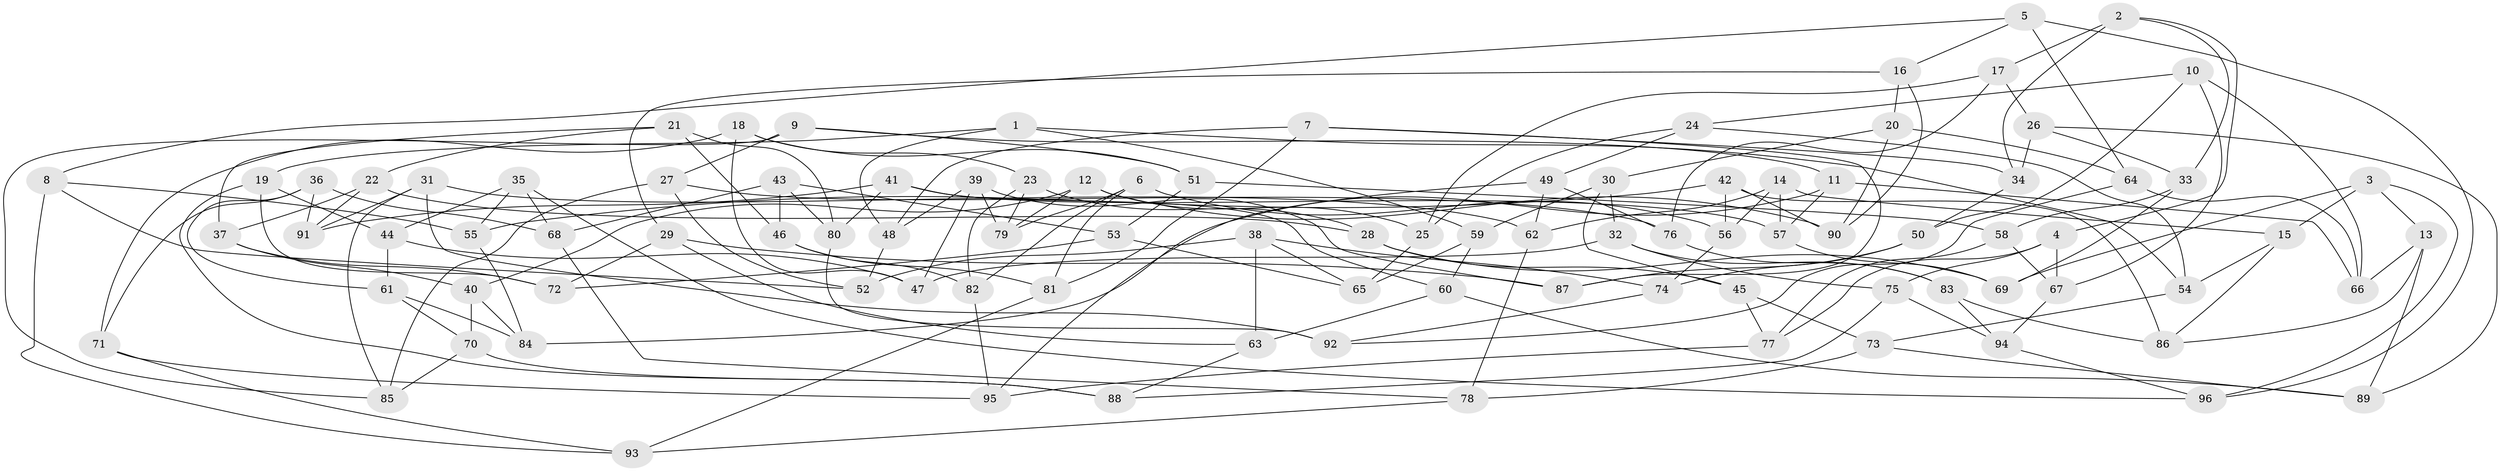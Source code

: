 // Generated by graph-tools (version 1.1) at 2025/02/03/09/25 03:02:59]
// undirected, 96 vertices, 192 edges
graph export_dot {
graph [start="1"]
  node [color=gray90,style=filled];
  1;
  2;
  3;
  4;
  5;
  6;
  7;
  8;
  9;
  10;
  11;
  12;
  13;
  14;
  15;
  16;
  17;
  18;
  19;
  20;
  21;
  22;
  23;
  24;
  25;
  26;
  27;
  28;
  29;
  30;
  31;
  32;
  33;
  34;
  35;
  36;
  37;
  38;
  39;
  40;
  41;
  42;
  43;
  44;
  45;
  46;
  47;
  48;
  49;
  50;
  51;
  52;
  53;
  54;
  55;
  56;
  57;
  58;
  59;
  60;
  61;
  62;
  63;
  64;
  65;
  66;
  67;
  68;
  69;
  70;
  71;
  72;
  73;
  74;
  75;
  76;
  77;
  78;
  79;
  80;
  81;
  82;
  83;
  84;
  85;
  86;
  87;
  88;
  89;
  90;
  91;
  92;
  93;
  94;
  95;
  96;
  1 -- 19;
  1 -- 54;
  1 -- 48;
  1 -- 59;
  2 -- 33;
  2 -- 4;
  2 -- 34;
  2 -- 17;
  3 -- 69;
  3 -- 15;
  3 -- 96;
  3 -- 13;
  4 -- 75;
  4 -- 77;
  4 -- 67;
  5 -- 96;
  5 -- 64;
  5 -- 16;
  5 -- 8;
  6 -- 79;
  6 -- 56;
  6 -- 81;
  6 -- 82;
  7 -- 34;
  7 -- 81;
  7 -- 87;
  7 -- 48;
  8 -- 55;
  8 -- 93;
  8 -- 52;
  9 -- 11;
  9 -- 27;
  9 -- 51;
  9 -- 85;
  10 -- 67;
  10 -- 50;
  10 -- 24;
  10 -- 66;
  11 -- 84;
  11 -- 57;
  11 -- 66;
  12 -- 40;
  12 -- 90;
  12 -- 25;
  12 -- 79;
  13 -- 86;
  13 -- 89;
  13 -- 66;
  14 -- 57;
  14 -- 62;
  14 -- 15;
  14 -- 56;
  15 -- 54;
  15 -- 86;
  16 -- 29;
  16 -- 20;
  16 -- 90;
  17 -- 76;
  17 -- 26;
  17 -- 25;
  18 -- 47;
  18 -- 51;
  18 -- 23;
  18 -- 71;
  19 -- 88;
  19 -- 44;
  19 -- 72;
  20 -- 30;
  20 -- 64;
  20 -- 90;
  21 -- 80;
  21 -- 37;
  21 -- 22;
  21 -- 46;
  22 -- 28;
  22 -- 91;
  22 -- 37;
  23 -- 79;
  23 -- 28;
  23 -- 82;
  24 -- 25;
  24 -- 54;
  24 -- 49;
  25 -- 65;
  26 -- 33;
  26 -- 34;
  26 -- 89;
  27 -- 85;
  27 -- 52;
  27 -- 76;
  28 -- 45;
  28 -- 69;
  29 -- 72;
  29 -- 87;
  29 -- 63;
  30 -- 59;
  30 -- 32;
  30 -- 45;
  31 -- 91;
  31 -- 85;
  31 -- 62;
  31 -- 92;
  32 -- 47;
  32 -- 75;
  32 -- 83;
  33 -- 58;
  33 -- 69;
  34 -- 50;
  35 -- 44;
  35 -- 96;
  35 -- 55;
  35 -- 68;
  36 -- 68;
  36 -- 71;
  36 -- 61;
  36 -- 91;
  37 -- 72;
  37 -- 40;
  38 -- 74;
  38 -- 65;
  38 -- 52;
  38 -- 63;
  39 -- 87;
  39 -- 79;
  39 -- 48;
  39 -- 47;
  40 -- 70;
  40 -- 84;
  41 -- 60;
  41 -- 80;
  41 -- 91;
  41 -- 57;
  42 -- 55;
  42 -- 90;
  42 -- 56;
  42 -- 86;
  43 -- 46;
  43 -- 53;
  43 -- 80;
  43 -- 68;
  44 -- 61;
  44 -- 47;
  45 -- 73;
  45 -- 77;
  46 -- 82;
  46 -- 81;
  48 -- 52;
  49 -- 95;
  49 -- 62;
  49 -- 76;
  50 -- 74;
  50 -- 87;
  51 -- 53;
  51 -- 58;
  53 -- 72;
  53 -- 65;
  54 -- 73;
  55 -- 84;
  56 -- 74;
  57 -- 69;
  58 -- 77;
  58 -- 67;
  59 -- 60;
  59 -- 65;
  60 -- 63;
  60 -- 89;
  61 -- 70;
  61 -- 84;
  62 -- 78;
  63 -- 88;
  64 -- 92;
  64 -- 66;
  67 -- 94;
  68 -- 78;
  70 -- 88;
  70 -- 85;
  71 -- 95;
  71 -- 93;
  73 -- 89;
  73 -- 78;
  74 -- 92;
  75 -- 88;
  75 -- 94;
  76 -- 83;
  77 -- 95;
  78 -- 93;
  80 -- 92;
  81 -- 93;
  82 -- 95;
  83 -- 94;
  83 -- 86;
  94 -- 96;
}
